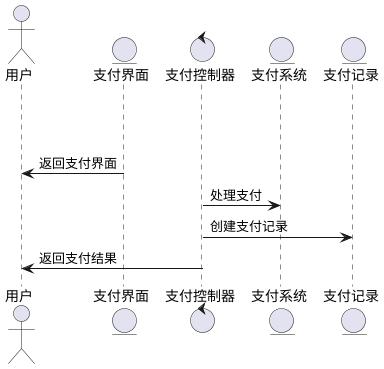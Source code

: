 @startuml
actor 用户
entity 支付界面
control 支付控制器
entity 支付系统
entity 支付记录

用户 -[hidden]-> 支付界面
用户 -[hidden]-> 支付控制器
用户 -[hidden]-> 支付系统
用户 -[hidden]-> 支付记录
支付界面 -> 用户 : 返回支付界面
支付控制器 -> 支付系统 : 处理支付
支付控制器 -> 支付记录 : 创建支付记录
支付控制器 -> 用户 : 返回支付结果
@enduml
